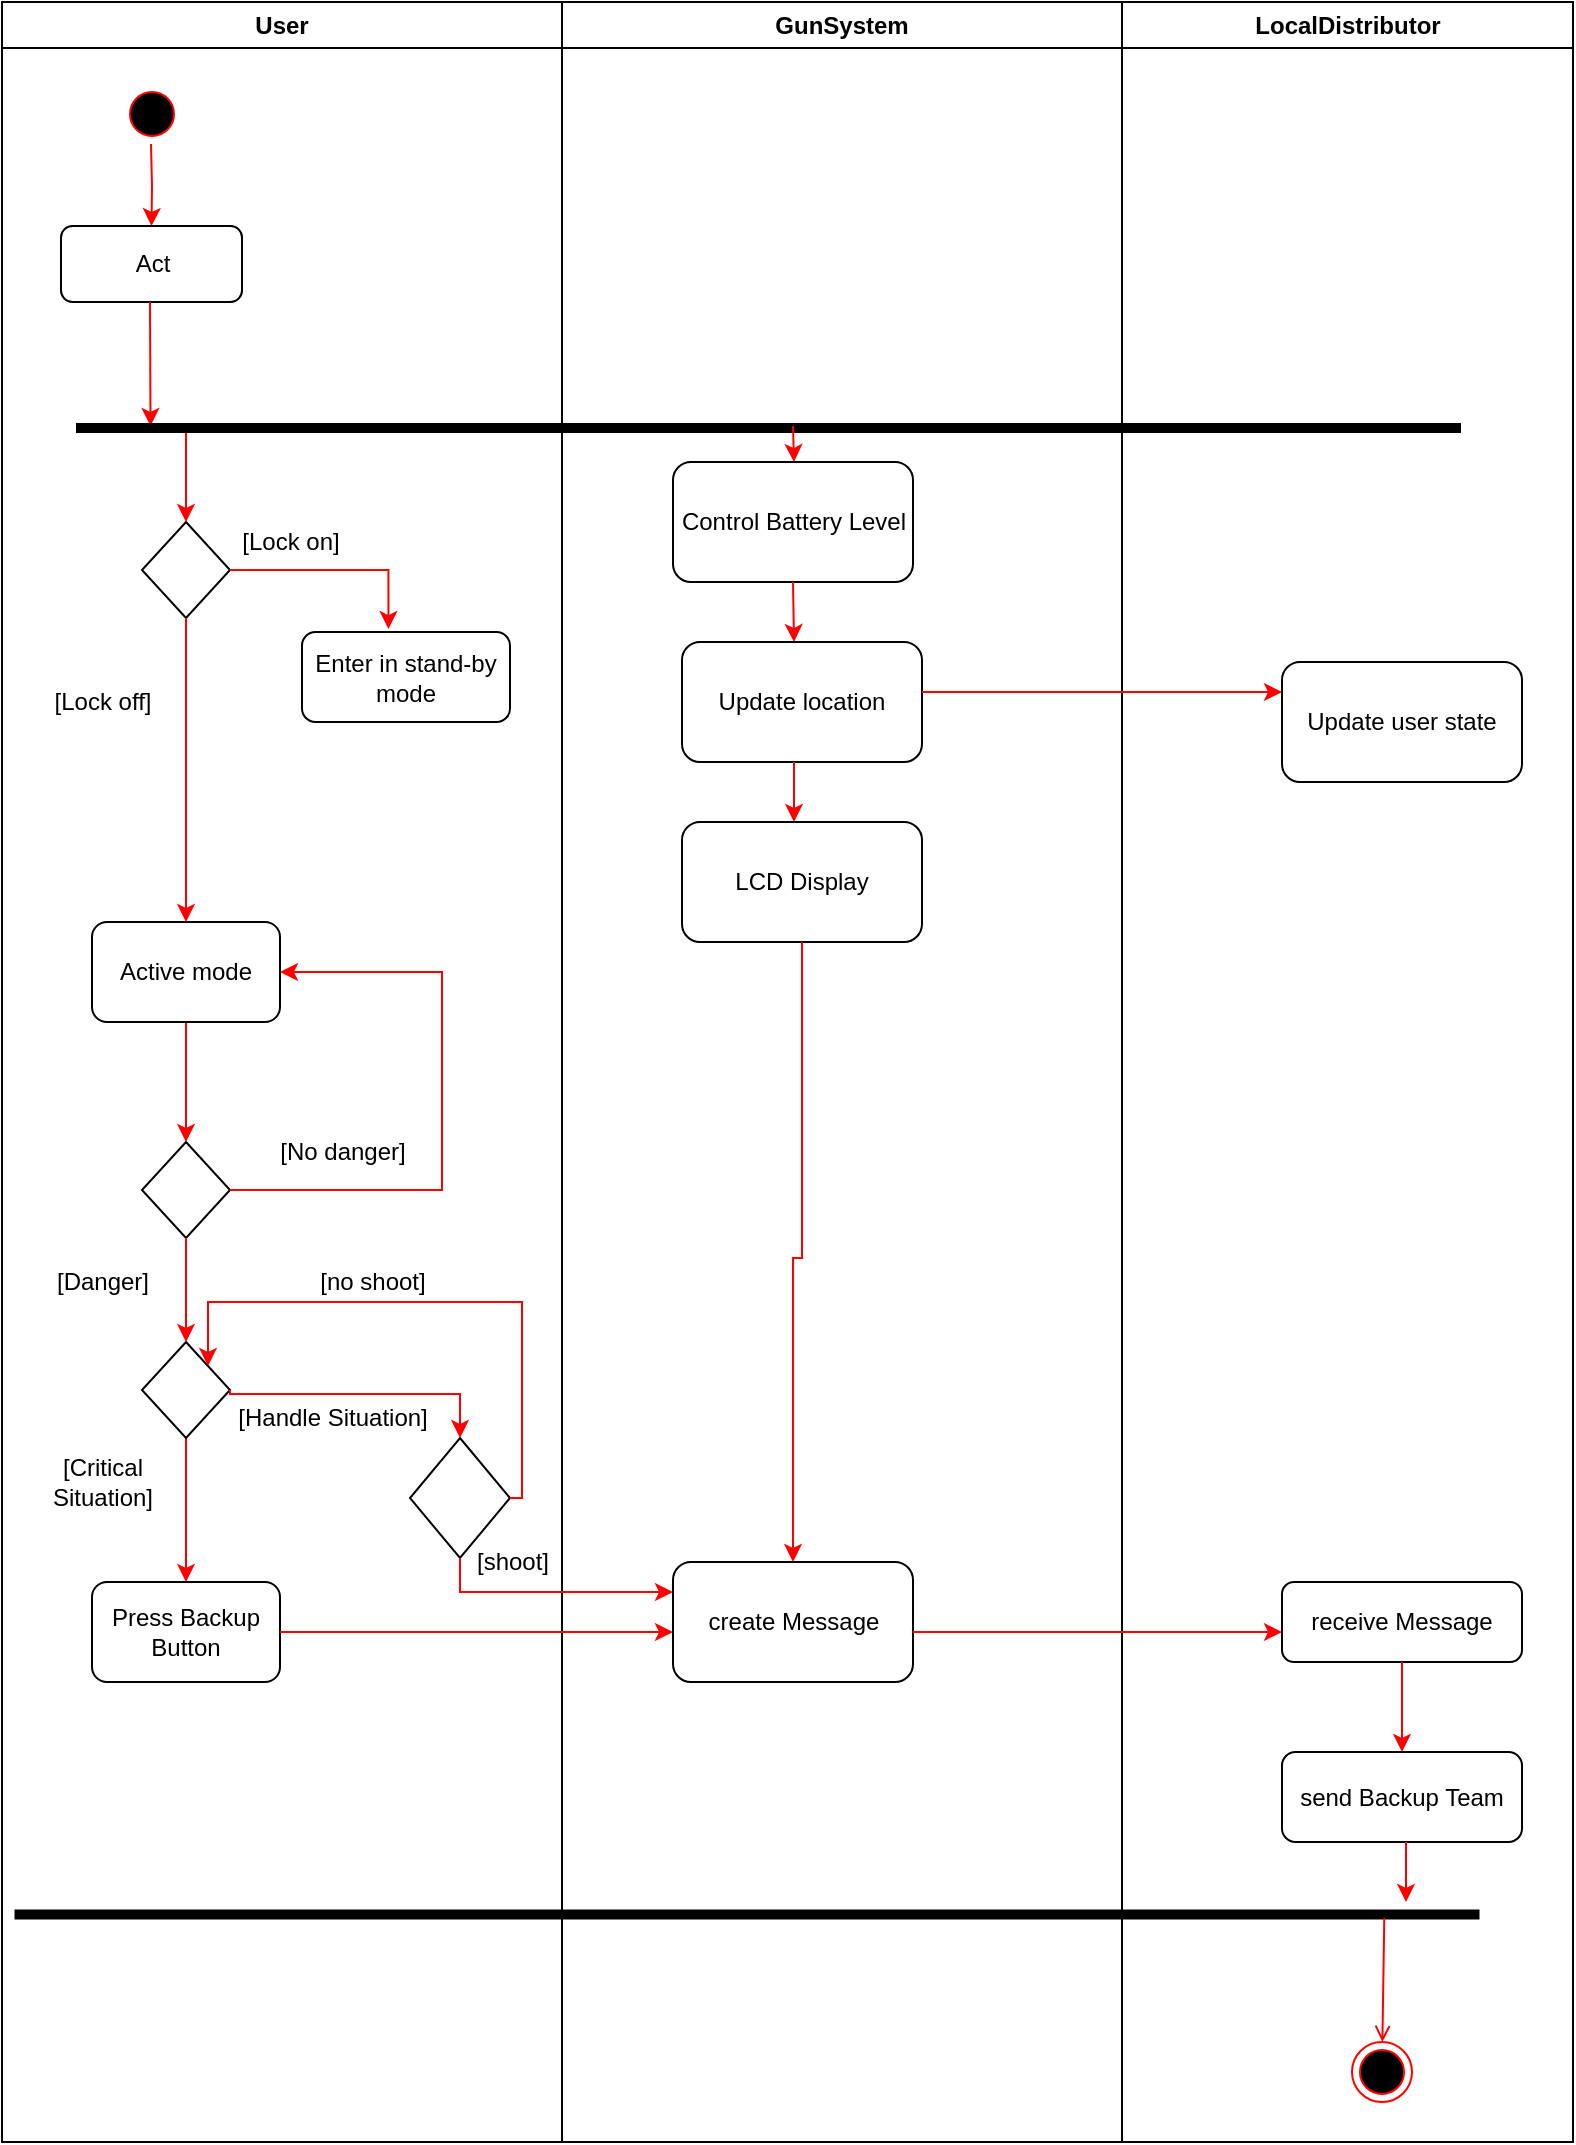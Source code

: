 <mxfile version="13.10.9" type="github">
  <diagram name="Page-1" id="e7e014a7-5840-1c2e-5031-d8a46d1fe8dd">
    <mxGraphModel dx="942" dy="583" grid="1" gridSize="10" guides="1" tooltips="1" connect="1" arrows="1" fold="1" page="1" pageScale="1" pageWidth="827" pageHeight="1169" background="#ffffff" math="0" shadow="0">
      <root>
        <mxCell id="0" />
        <mxCell id="1" parent="0" />
        <mxCell id="2" value="User" style="swimlane;whiteSpace=wrap" parent="1" vertex="1">
          <mxGeometry x="20" y="40" width="280" height="1070" as="geometry" />
        </mxCell>
        <mxCell id="XWMNKZMhFV5grl7TRYzP-42" style="edgeStyle=orthogonalEdgeStyle;rounded=0;orthogonalLoop=1;jettySize=auto;html=1;strokeColor=#FF0000;" edge="1" parent="2" target="XWMNKZMhFV5grl7TRYzP-41">
          <mxGeometry relative="1" as="geometry">
            <mxPoint x="74.5" y="71" as="sourcePoint" />
          </mxGeometry>
        </mxCell>
        <mxCell id="5" value="" style="ellipse;shape=startState;fillColor=#000000;strokeColor=#ff0000;" parent="2" vertex="1">
          <mxGeometry x="60" y="41" width="30" height="30" as="geometry" />
        </mxCell>
        <mxCell id="XWMNKZMhFV5grl7TRYzP-41" value="Act" style="rounded=1;whiteSpace=wrap;html=1;" vertex="1" parent="2">
          <mxGeometry x="29.5" y="112" width="90.5" height="38" as="geometry" />
        </mxCell>
        <mxCell id="XWMNKZMhFV5grl7TRYzP-44" value="" style="endArrow=classic;html=1;strokeColor=#FF0000;" edge="1" parent="2">
          <mxGeometry width="50" height="50" relative="1" as="geometry">
            <mxPoint x="74" y="150" as="sourcePoint" />
            <mxPoint x="74.25" y="212" as="targetPoint" />
          </mxGeometry>
        </mxCell>
        <mxCell id="XWMNKZMhFV5grl7TRYzP-46" value="" style="html=1;points=[];perimeter=orthogonalPerimeter;fillColor=#000000;strokeColor=none;rotation=90;" vertex="1" parent="2">
          <mxGeometry x="380.75" y="-133.25" width="5" height="692.5" as="geometry" />
        </mxCell>
        <mxCell id="XWMNKZMhFV5grl7TRYzP-57" value="" style="rhombus;whiteSpace=wrap;html=1;" vertex="1" parent="2">
          <mxGeometry x="70" y="260" width="44" height="48" as="geometry" />
        </mxCell>
        <mxCell id="XWMNKZMhFV5grl7TRYzP-60" value="" style="endArrow=classic;html=1;strokeColor=#FF0000;entryX=0.5;entryY=0;entryDx=0;entryDy=0;" edge="1" parent="2" source="XWMNKZMhFV5grl7TRYzP-46" target="XWMNKZMhFV5grl7TRYzP-57">
          <mxGeometry width="50" height="50" relative="1" as="geometry">
            <mxPoint x="190" y="290" as="sourcePoint" />
            <mxPoint x="190" y="340" as="targetPoint" />
          </mxGeometry>
        </mxCell>
        <mxCell id="XWMNKZMhFV5grl7TRYzP-62" value="&lt;div&gt;Enter in stand-by&lt;/div&gt;&lt;div&gt;mode&lt;br&gt;&lt;/div&gt;" style="rounded=1;whiteSpace=wrap;html=1;" vertex="1" parent="2">
          <mxGeometry x="150" y="315" width="104" height="45" as="geometry" />
        </mxCell>
        <mxCell id="XWMNKZMhFV5grl7TRYzP-61" style="edgeStyle=orthogonalEdgeStyle;rounded=0;orthogonalLoop=1;jettySize=auto;html=1;strokeColor=#FF0000;entryX=0.608;entryY=-0.033;entryDx=0;entryDy=0;entryPerimeter=0;" edge="1" parent="2" source="XWMNKZMhFV5grl7TRYzP-57">
          <mxGeometry relative="1" as="geometry">
            <mxPoint x="193.232" y="313.515" as="targetPoint" />
            <Array as="points">
              <mxPoint x="193" y="284" />
            </Array>
          </mxGeometry>
        </mxCell>
        <mxCell id="XWMNKZMhFV5grl7TRYzP-63" value="[Lock on]" style="text;html=1;align=center;verticalAlign=middle;resizable=0;points=[];autosize=1;" vertex="1" parent="2">
          <mxGeometry x="114" y="260" width="60" height="20" as="geometry" />
        </mxCell>
        <mxCell id="XWMNKZMhFV5grl7TRYzP-64" value="[Lock off]" style="text;html=1;align=center;verticalAlign=middle;resizable=0;points=[];autosize=1;" vertex="1" parent="2">
          <mxGeometry x="20" y="340" width="60" height="20" as="geometry" />
        </mxCell>
        <mxCell id="XWMNKZMhFV5grl7TRYzP-67" style="edgeStyle=orthogonalEdgeStyle;rounded=0;orthogonalLoop=1;jettySize=auto;html=1;entryX=0.5;entryY=0;entryDx=0;entryDy=0;strokeColor=#FF0000;" edge="1" parent="2" source="XWMNKZMhFV5grl7TRYzP-65" target="XWMNKZMhFV5grl7TRYzP-66">
          <mxGeometry relative="1" as="geometry" />
        </mxCell>
        <mxCell id="XWMNKZMhFV5grl7TRYzP-65" value="Active mode" style="rounded=1;whiteSpace=wrap;html=1;" vertex="1" parent="2">
          <mxGeometry x="45" y="460" width="94" height="50" as="geometry" />
        </mxCell>
        <mxCell id="XWMNKZMhFV5grl7TRYzP-59" style="edgeStyle=orthogonalEdgeStyle;rounded=0;orthogonalLoop=1;jettySize=auto;html=1;exitX=0.5;exitY=1;exitDx=0;exitDy=0;strokeColor=#FF0000;entryX=0.5;entryY=0;entryDx=0;entryDy=0;" edge="1" parent="2" source="XWMNKZMhFV5grl7TRYzP-57" target="XWMNKZMhFV5grl7TRYzP-65">
          <mxGeometry relative="1" as="geometry">
            <mxPoint x="92" y="410" as="targetPoint" />
          </mxGeometry>
        </mxCell>
        <mxCell id="XWMNKZMhFV5grl7TRYzP-66" value="" style="rhombus;whiteSpace=wrap;html=1;" vertex="1" parent="2">
          <mxGeometry x="70" y="570" width="44" height="48" as="geometry" />
        </mxCell>
        <mxCell id="XWMNKZMhFV5grl7TRYzP-72" value="&lt;div&gt;[Danger]&lt;br&gt;&lt;/div&gt;" style="text;html=1;align=center;verticalAlign=middle;resizable=0;points=[];autosize=1;" vertex="1" parent="2">
          <mxGeometry x="20" y="630" width="60" height="20" as="geometry" />
        </mxCell>
        <mxCell id="XWMNKZMhFV5grl7TRYzP-68" style="edgeStyle=orthogonalEdgeStyle;rounded=0;orthogonalLoop=1;jettySize=auto;html=1;strokeColor=#FF0000;entryX=1;entryY=0.5;entryDx=0;entryDy=0;" edge="1" parent="2" source="XWMNKZMhFV5grl7TRYzP-66" target="XWMNKZMhFV5grl7TRYzP-65">
          <mxGeometry relative="1" as="geometry">
            <mxPoint x="210" y="480" as="targetPoint" />
            <Array as="points">
              <mxPoint x="220" y="594" />
              <mxPoint x="220" y="485" />
            </Array>
          </mxGeometry>
        </mxCell>
        <mxCell id="XWMNKZMhFV5grl7TRYzP-73" value="&lt;div&gt;[No danger]&lt;br&gt;&lt;/div&gt;" style="text;html=1;align=center;verticalAlign=middle;resizable=0;points=[];autosize=1;" vertex="1" parent="2">
          <mxGeometry x="130" y="565" width="80" height="20" as="geometry" />
        </mxCell>
        <mxCell id="XWMNKZMhFV5grl7TRYzP-74" value="Press Backup Button" style="rounded=1;whiteSpace=wrap;html=1;" vertex="1" parent="2">
          <mxGeometry x="45" y="790" width="94" height="50" as="geometry" />
        </mxCell>
        <mxCell id="XWMNKZMhFV5grl7TRYzP-84" style="edgeStyle=orthogonalEdgeStyle;rounded=0;orthogonalLoop=1;jettySize=auto;html=1;entryX=0.5;entryY=0;entryDx=0;entryDy=0;strokeColor=#FF0000;" edge="1" parent="2" source="XWMNKZMhFV5grl7TRYzP-83" target="XWMNKZMhFV5grl7TRYzP-74">
          <mxGeometry relative="1" as="geometry" />
        </mxCell>
        <mxCell id="XWMNKZMhFV5grl7TRYzP-83" value="" style="rhombus;whiteSpace=wrap;html=1;" vertex="1" parent="2">
          <mxGeometry x="70" y="670" width="44" height="48" as="geometry" />
        </mxCell>
        <mxCell id="XWMNKZMhFV5grl7TRYzP-85" value="&lt;div&gt;[Critical &lt;br&gt;&lt;/div&gt;&lt;div&gt;Situation]&lt;br&gt;&lt;/div&gt;" style="text;html=1;align=center;verticalAlign=middle;resizable=0;points=[];autosize=1;" vertex="1" parent="2">
          <mxGeometry x="15" y="725" width="70" height="30" as="geometry" />
        </mxCell>
        <mxCell id="XWMNKZMhFV5grl7TRYzP-90" value="[Handle Situation]" style="text;html=1;align=center;verticalAlign=middle;resizable=0;points=[];autosize=1;" vertex="1" parent="2">
          <mxGeometry x="110" y="698" width="110" height="20" as="geometry" />
        </mxCell>
        <mxCell id="XWMNKZMhFV5grl7TRYzP-91" value="" style="rhombus;whiteSpace=wrap;html=1;" vertex="1" parent="2">
          <mxGeometry x="204" y="718" width="50" height="60" as="geometry" />
        </mxCell>
        <mxCell id="XWMNKZMhFV5grl7TRYzP-93" style="edgeStyle=orthogonalEdgeStyle;rounded=0;orthogonalLoop=1;jettySize=auto;html=1;strokeColor=#FF0000;entryX=0.5;entryY=0;entryDx=0;entryDy=0;exitX=1;exitY=0.5;exitDx=0;exitDy=0;" edge="1" parent="2" source="XWMNKZMhFV5grl7TRYzP-83" target="XWMNKZMhFV5grl7TRYzP-91">
          <mxGeometry relative="1" as="geometry">
            <mxPoint x="210.002" y="725.005" as="targetPoint" />
            <mxPoint x="130.77" y="695.49" as="sourcePoint" />
            <Array as="points">
              <mxPoint x="114" y="696" />
              <mxPoint x="229" y="696" />
            </Array>
          </mxGeometry>
        </mxCell>
        <mxCell id="XWMNKZMhFV5grl7TRYzP-95" value="[shoot]" style="text;html=1;align=center;verticalAlign=middle;resizable=0;points=[];autosize=1;" vertex="1" parent="2">
          <mxGeometry x="230" y="770" width="50" height="20" as="geometry" />
        </mxCell>
        <mxCell id="XWMNKZMhFV5grl7TRYzP-96" style="edgeStyle=orthogonalEdgeStyle;rounded=0;orthogonalLoop=1;jettySize=auto;html=1;strokeColor=#FF0000;entryX=1;entryY=0;entryDx=0;entryDy=0;" edge="1" parent="2" source="XWMNKZMhFV5grl7TRYzP-91" target="XWMNKZMhFV5grl7TRYzP-83">
          <mxGeometry relative="1" as="geometry">
            <mxPoint x="260" y="650" as="targetPoint" />
            <Array as="points">
              <mxPoint x="260" y="748" />
              <mxPoint x="260" y="650" />
              <mxPoint x="103" y="650" />
            </Array>
          </mxGeometry>
        </mxCell>
        <mxCell id="XWMNKZMhFV5grl7TRYzP-97" value="[no shoot]" style="text;html=1;align=center;verticalAlign=middle;resizable=0;points=[];autosize=1;" vertex="1" parent="2">
          <mxGeometry x="150" y="630" width="70" height="20" as="geometry" />
        </mxCell>
        <mxCell id="3" value="GunSystem" style="swimlane;whiteSpace=wrap" parent="1" vertex="1">
          <mxGeometry x="300" y="40" width="280" height="1070" as="geometry" />
        </mxCell>
        <mxCell id="XWMNKZMhFV5grl7TRYzP-43" value="Control Battery Level" style="rounded=1;whiteSpace=wrap;html=1;" vertex="1" parent="3">
          <mxGeometry x="55.5" y="230" width="120" height="60" as="geometry" />
        </mxCell>
        <mxCell id="XWMNKZMhFV5grl7TRYzP-48" value="" style="endArrow=classic;html=1;strokeColor=#FF0000;" edge="1" parent="3">
          <mxGeometry width="50" height="50" relative="1" as="geometry">
            <mxPoint x="115.5" y="212" as="sourcePoint" />
            <mxPoint x="116" y="230" as="targetPoint" />
          </mxGeometry>
        </mxCell>
        <mxCell id="XWMNKZMhFV5grl7TRYzP-49" value="" style="endArrow=classic;html=1;strokeColor=#FF0000;exitX=0.5;exitY=1;exitDx=0;exitDy=0;" edge="1" parent="3" source="XWMNKZMhFV5grl7TRYzP-43">
          <mxGeometry width="50" height="50" relative="1" as="geometry">
            <mxPoint x="115" y="345" as="sourcePoint" />
            <mxPoint x="116" y="320" as="targetPoint" />
          </mxGeometry>
        </mxCell>
        <mxCell id="XWMNKZMhFV5grl7TRYzP-51" value="Update location" style="rounded=1;whiteSpace=wrap;html=1;" vertex="1" parent="3">
          <mxGeometry x="60" y="320" width="120" height="60" as="geometry" />
        </mxCell>
        <mxCell id="XWMNKZMhFV5grl7TRYzP-52" value="" style="endArrow=classic;html=1;strokeColor=#FF0000;" edge="1" parent="3">
          <mxGeometry width="50" height="50" relative="1" as="geometry">
            <mxPoint x="116" y="380" as="sourcePoint" />
            <mxPoint x="116" y="410" as="targetPoint" />
          </mxGeometry>
        </mxCell>
        <mxCell id="XWMNKZMhFV5grl7TRYzP-54" value="LCD Display" style="rounded=1;whiteSpace=wrap;html=1;" vertex="1" parent="3">
          <mxGeometry x="60" y="410" width="120" height="60" as="geometry" />
        </mxCell>
        <mxCell id="XWMNKZMhFV5grl7TRYzP-76" value="create Message" style="rounded=1;whiteSpace=wrap;html=1;" vertex="1" parent="3">
          <mxGeometry x="55.5" y="780" width="120" height="60" as="geometry" />
        </mxCell>
        <mxCell id="XWMNKZMhFV5grl7TRYzP-75" style="edgeStyle=orthogonalEdgeStyle;rounded=0;orthogonalLoop=1;jettySize=auto;html=1;strokeColor=#FF0000;entryX=0.5;entryY=0;entryDx=0;entryDy=0;" edge="1" parent="3" source="XWMNKZMhFV5grl7TRYzP-54" target="XWMNKZMhFV5grl7TRYzP-76">
          <mxGeometry relative="1" as="geometry">
            <mxPoint x="120" y="650" as="targetPoint" />
            <Array as="points">
              <mxPoint x="120" y="628" />
              <mxPoint x="116" y="628" />
            </Array>
          </mxGeometry>
        </mxCell>
        <mxCell id="XWMNKZMhFV5grl7TRYzP-87" value="" style="html=1;points=[];perimeter=orthogonalPerimeter;fillColor=#000000;strokeColor=none;rotation=90;" vertex="1" parent="3">
          <mxGeometry x="90" y="590" width="5" height="732.5" as="geometry" />
        </mxCell>
        <mxCell id="4" value="LocalDistributor" style="swimlane;whiteSpace=wrap" parent="1" vertex="1">
          <mxGeometry x="580" y="40" width="225.5" height="1070" as="geometry" />
        </mxCell>
        <mxCell id="XWMNKZMhFV5grl7TRYzP-56" value="Update user state" style="rounded=1;whiteSpace=wrap;html=1;" vertex="1" parent="4">
          <mxGeometry x="80" y="330" width="120" height="60" as="geometry" />
        </mxCell>
        <mxCell id="XWMNKZMhFV5grl7TRYzP-79" value="receive Message" style="rounded=1;whiteSpace=wrap;html=1;" vertex="1" parent="4">
          <mxGeometry x="80" y="790" width="120" height="40" as="geometry" />
        </mxCell>
        <mxCell id="XWMNKZMhFV5grl7TRYzP-81" value="send Backup Team" style="rounded=1;whiteSpace=wrap;html=1;" vertex="1" parent="4">
          <mxGeometry x="80" y="875" width="120" height="45" as="geometry" />
        </mxCell>
        <mxCell id="38" value="" style="ellipse;shape=endState;fillColor=#000000;strokeColor=#ff0000" parent="4" vertex="1">
          <mxGeometry x="115" y="1020" width="30" height="30" as="geometry" />
        </mxCell>
        <mxCell id="XWMNKZMhFV5grl7TRYzP-55" style="edgeStyle=orthogonalEdgeStyle;rounded=0;orthogonalLoop=1;jettySize=auto;html=1;strokeColor=#FF0000;entryX=0;entryY=0.25;entryDx=0;entryDy=0;" edge="1" parent="1" source="XWMNKZMhFV5grl7TRYzP-51" target="XWMNKZMhFV5grl7TRYzP-56">
          <mxGeometry relative="1" as="geometry">
            <mxPoint x="660" y="422" as="targetPoint" />
            <Array as="points">
              <mxPoint x="530" y="385" />
              <mxPoint x="530" y="385" />
            </Array>
          </mxGeometry>
        </mxCell>
        <mxCell id="XWMNKZMhFV5grl7TRYzP-69" style="edgeStyle=orthogonalEdgeStyle;rounded=0;orthogonalLoop=1;jettySize=auto;html=1;strokeColor=#FF0000;" edge="1" parent="1" source="XWMNKZMhFV5grl7TRYzP-66">
          <mxGeometry relative="1" as="geometry">
            <mxPoint x="112" y="710" as="targetPoint" />
          </mxGeometry>
        </mxCell>
        <mxCell id="XWMNKZMhFV5grl7TRYzP-77" style="edgeStyle=orthogonalEdgeStyle;rounded=0;orthogonalLoop=1;jettySize=auto;html=1;strokeColor=#FF0000;" edge="1" parent="1" source="XWMNKZMhFV5grl7TRYzP-74" target="XWMNKZMhFV5grl7TRYzP-76">
          <mxGeometry relative="1" as="geometry">
            <Array as="points">
              <mxPoint x="280" y="855" />
              <mxPoint x="280" y="855" />
            </Array>
          </mxGeometry>
        </mxCell>
        <mxCell id="XWMNKZMhFV5grl7TRYzP-78" style="edgeStyle=orthogonalEdgeStyle;rounded=0;orthogonalLoop=1;jettySize=auto;html=1;strokeColor=#FF0000;" edge="1" parent="1" source="XWMNKZMhFV5grl7TRYzP-76" target="XWMNKZMhFV5grl7TRYzP-79">
          <mxGeometry relative="1" as="geometry">
            <mxPoint x="610" y="855" as="targetPoint" />
            <Array as="points">
              <mxPoint x="620" y="855" />
              <mxPoint x="620" y="855" />
            </Array>
          </mxGeometry>
        </mxCell>
        <mxCell id="XWMNKZMhFV5grl7TRYzP-80" style="edgeStyle=orthogonalEdgeStyle;rounded=0;orthogonalLoop=1;jettySize=auto;html=1;strokeColor=#FF0000;" edge="1" parent="1" source="XWMNKZMhFV5grl7TRYzP-79">
          <mxGeometry relative="1" as="geometry">
            <mxPoint x="720" y="915" as="targetPoint" />
            <Array as="points">
              <mxPoint x="720" y="915" />
            </Array>
          </mxGeometry>
        </mxCell>
        <mxCell id="39" value="" style="endArrow=open;strokeColor=#FF0000;endFill=1;rounded=0;exitX=0.85;exitY=0.065;exitDx=0;exitDy=0;exitPerimeter=0;" parent="1" source="XWMNKZMhFV5grl7TRYzP-87" target="38" edge="1">
          <mxGeometry relative="1" as="geometry">
            <mxPoint x="135" y="990" as="sourcePoint" />
          </mxGeometry>
        </mxCell>
        <mxCell id="XWMNKZMhFV5grl7TRYzP-89" style="edgeStyle=orthogonalEdgeStyle;rounded=0;orthogonalLoop=1;jettySize=auto;html=1;strokeColor=#FF0000;" edge="1" parent="1" source="XWMNKZMhFV5grl7TRYzP-81">
          <mxGeometry relative="1" as="geometry">
            <mxPoint x="722" y="990" as="targetPoint" />
            <Array as="points">
              <mxPoint x="722" y="990" />
              <mxPoint x="722" y="990" />
            </Array>
          </mxGeometry>
        </mxCell>
        <mxCell id="XWMNKZMhFV5grl7TRYzP-94" style="edgeStyle=orthogonalEdgeStyle;rounded=0;orthogonalLoop=1;jettySize=auto;html=1;strokeColor=#FF0000;entryX=0;entryY=0.25;entryDx=0;entryDy=0;" edge="1" parent="1" source="XWMNKZMhFV5grl7TRYzP-91" target="XWMNKZMhFV5grl7TRYzP-76">
          <mxGeometry relative="1" as="geometry">
            <mxPoint x="249" y="850" as="targetPoint" />
            <Array as="points">
              <mxPoint x="249" y="835" />
            </Array>
          </mxGeometry>
        </mxCell>
      </root>
    </mxGraphModel>
  </diagram>
</mxfile>
